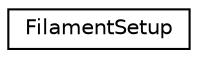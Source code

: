 digraph "Graphical Class Hierarchy"
{
 // INTERACTIVE_SVG=YES
  edge [fontname="Helvetica",fontsize="10",labelfontname="Helvetica",labelfontsize="10"];
  node [fontname="Helvetica",fontsize="10",shape=record];
  rankdir="LR";
  Node0 [label="FilamentSetup",height=0.2,width=0.4,color="black", fillcolor="white", style="filled",URL="$structFilamentSetup.html",tooltip="Struct to hold Filament setup information. "];
}
